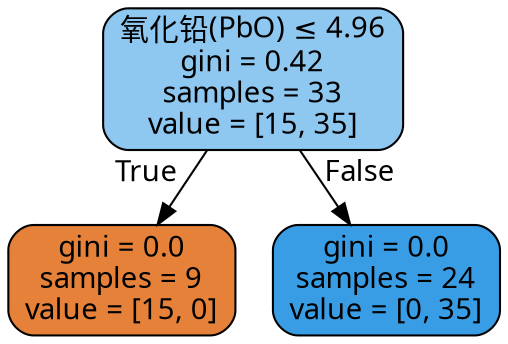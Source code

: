 digraph Tree {
node [shape=box, style="filled, rounded", color="black", fontname="DengXian"] ;
edge [fontname="DengXian"] ;
0 [label=<氧化铅(PbO) &le; 4.96<br/>gini = 0.42<br/>samples = 33<br/>value = [15, 35]>, fillcolor="#8ec7f0"] ;
1 [label=<gini = 0.0<br/>samples = 9<br/>value = [15, 0]>, fillcolor="#e58139"] ;
0 -> 1 [labeldistance=2.5, labelangle=45, headlabel="True"] ;
2 [label=<gini = 0.0<br/>samples = 24<br/>value = [0, 35]>, fillcolor="#399de5"] ;
0 -> 2 [labeldistance=2.5, labelangle=-45, headlabel="False"] ;
}